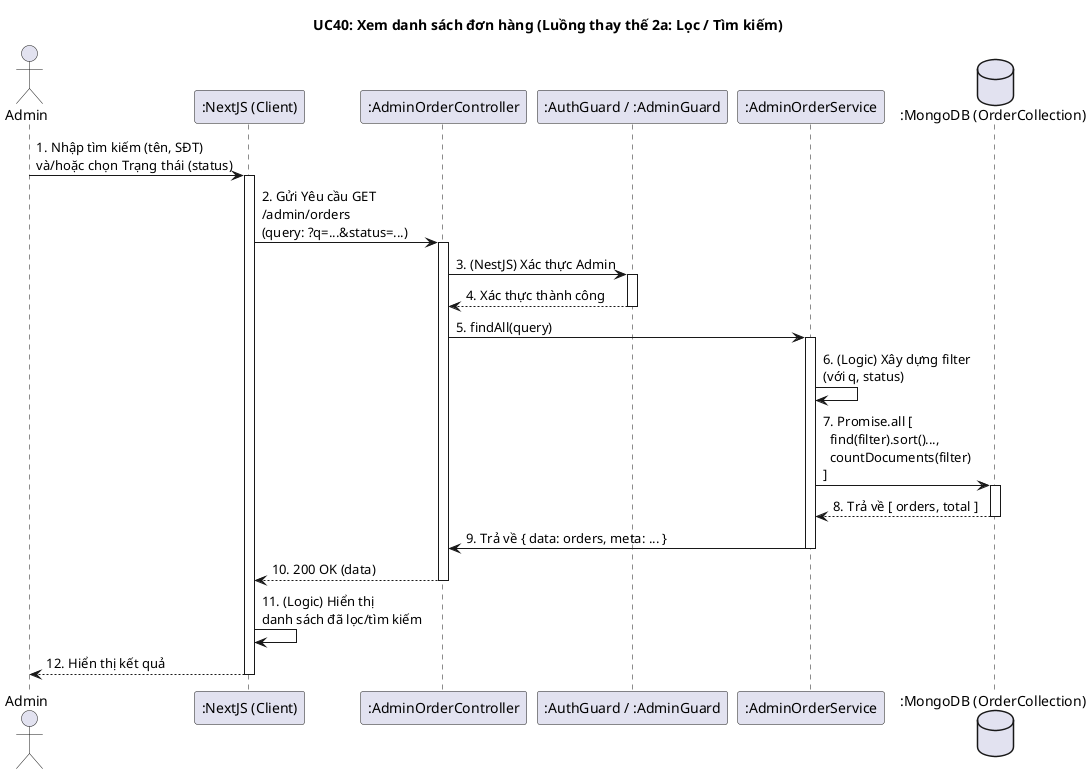 @startuml
title UC40: Xem danh sách đơn hàng (Luồng thay thế 2a: Lọc / Tìm kiếm)

actor Admin
participant ":NextJS (Client)" as Client
participant ":AdminOrderController" as Controller
participant ":AuthGuard / :AdminGuard" as Guards
participant ":AdminOrderService" as Service
database ":MongoDB (OrderCollection)" as DB

Admin -> Client: 1. Nhập tìm kiếm (tên, SĐT) \nvà/hoặc chọn Trạng thái (status)
activate Client

Client -> Controller: 2. Gửi Yêu cầu GET \n/admin/orders \n(query: ?q=...&status=...)
activate Controller

Controller -> Guards: 3. (NestJS) Xác thực Admin
activate Guards
Guards --> Controller: 4. Xác thực thành công
deactivate Guards

Controller -> Service: 5. findAll(query)
activate Service

Service -> Service: 6. (Logic) Xây dựng filter \n(với q, status)
Service -> DB: 7. Promise.all [ \n  find(filter).sort()..., \n  countDocuments(filter) \n]
activate DB
DB --> Service: 8. Trả về [ orders, total ]
deactivate DB

Service -> Controller: 9. Trả về { data: orders, meta: ... }
deactivate Service

Controller --> Client: 10. 200 OK (data)
deactivate Controller

Client -> Client: 11. (Logic) Hiển thị \ndanh sách đã lọc/tìm kiếm
Client --> Admin: 12. Hiển thị kết quả
deactivate Client

@enduml